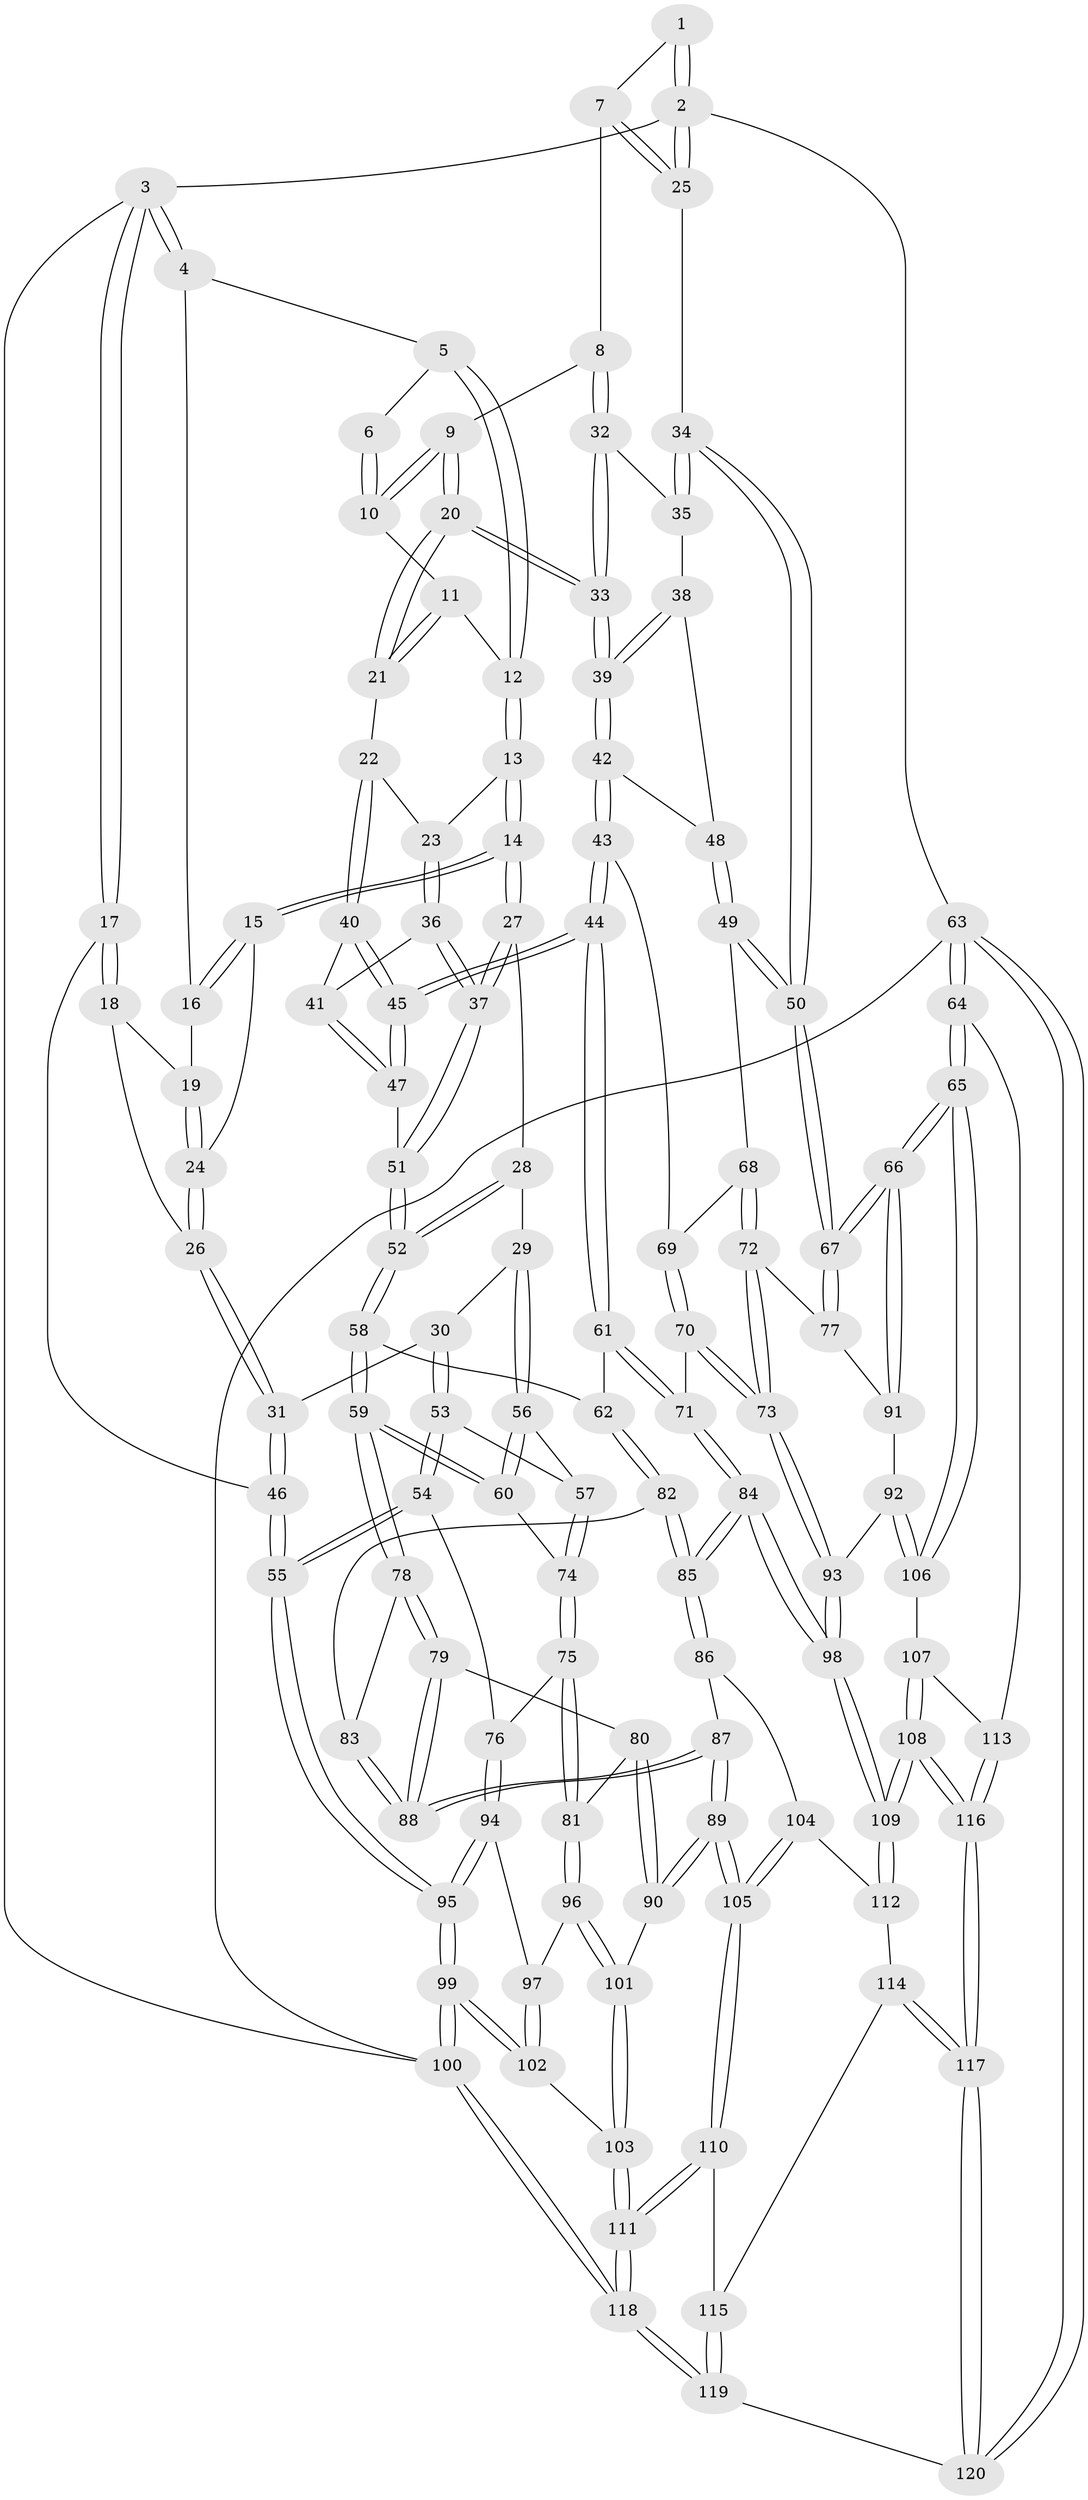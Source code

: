 // Generated by graph-tools (version 1.1) at 2025/00/03/09/25 05:00:43]
// undirected, 120 vertices, 297 edges
graph export_dot {
graph [start="1"]
  node [color=gray90,style=filled];
  1 [pos="+0.964443793492584+0"];
  2 [pos="+1+0"];
  3 [pos="+0+0"];
  4 [pos="+0.23007461845540514+0"];
  5 [pos="+0.2555499524723376+0"];
  6 [pos="+0.6407778615972468+0"];
  7 [pos="+0.8590236226034398+0.10358761808334938"];
  8 [pos="+0.8291293144158551+0.14751294309774018"];
  9 [pos="+0.7189115271708377+0.1097434797576831"];
  10 [pos="+0.6334704723591447+0"];
  11 [pos="+0.5271803189457642+0.06992216412202688"];
  12 [pos="+0.3690522346858284+0.06822973862731334"];
  13 [pos="+0.3511980529068953+0.15629503663008923"];
  14 [pos="+0.2554248359009707+0.19588683895658468"];
  15 [pos="+0.22449308740790208+0.18139783794957223"];
  16 [pos="+0.15367725322550174+0"];
  17 [pos="+0+0.17085193833977702"];
  18 [pos="+0.008388948159161474+0.12298575788174189"];
  19 [pos="+0.04423669417318567+0.10789075656357744"];
  20 [pos="+0.6016560154667769+0.2127099597573222"];
  21 [pos="+0.5625407621296995+0.20578067753950166"];
  22 [pos="+0.5509705207261845+0.21167694401779805"];
  23 [pos="+0.376838192324851+0.18195522450302123"];
  24 [pos="+0.161794448887414+0.1927053464713633"];
  25 [pos="+1+0.06638563493697872"];
  26 [pos="+0.10347840499986505+0.2633385607372993"];
  27 [pos="+0.25539285328485123+0.19622902312163945"];
  28 [pos="+0.2266114658443827+0.32282826673163983"];
  29 [pos="+0.13738192514447348+0.34868873031012915"];
  30 [pos="+0.12264814656934096+0.3442612214189232"];
  31 [pos="+0.08845635502320343+0.32282097541591104"];
  32 [pos="+0.8414191841124982+0.184881366305241"];
  33 [pos="+0.6667109946626029+0.3088919844639984"];
  34 [pos="+1+0.11328635815364417"];
  35 [pos="+0.8508758521942656+0.1974273995957196"];
  36 [pos="+0.39419682493536173+0.31041744819977013"];
  37 [pos="+0.3708261953592511+0.3617837704140294"];
  38 [pos="+0.8747780913740889+0.26293359750993317"];
  39 [pos="+0.6785893038466749+0.3808222137423038"];
  40 [pos="+0.5155209243066027+0.2775159480099033"];
  41 [pos="+0.4924028681827573+0.2915497548300381"];
  42 [pos="+0.6780039219833996+0.38653482734329875"];
  43 [pos="+0.6708737400092434+0.41040861570161585"];
  44 [pos="+0.5724639361330032+0.44900968233968336"];
  45 [pos="+0.5721806930650436+0.44870296019565287"];
  46 [pos="+0+0.35826548450134993"];
  47 [pos="+0.47312084990171166+0.38883323273562687"];
  48 [pos="+0.9421066965259515+0.35226207330442505"];
  49 [pos="+0.9882508866716331+0.39588556937957076"];
  50 [pos="+1+0.45221307819234313"];
  51 [pos="+0.368293898520933+0.3705418303961655"];
  52 [pos="+0.3308041871821303+0.40804518548657454"];
  53 [pos="+0.06898983065059475+0.49601924944076387"];
  54 [pos="+0.019807872752403508+0.5092537904273781"];
  55 [pos="+0+0.46041228647533"];
  56 [pos="+0.15122800606922435+0.38769060830949403"];
  57 [pos="+0.1494372934205141+0.5033417153674411"];
  58 [pos="+0.32590637664339045+0.44896591715581025"];
  59 [pos="+0.30665584831130216+0.48391849504104995"];
  60 [pos="+0.2776847345594243+0.4832638714776472"];
  61 [pos="+0.5579622740043048+0.47609229775210476"];
  62 [pos="+0.5126222412906193+0.49885355740499393"];
  63 [pos="+1+1"];
  64 [pos="+1+0.8841621774807907"];
  65 [pos="+1+0.8567644393825534"];
  66 [pos="+1+0.6404685427215643"];
  67 [pos="+1+0.4574654578683769"];
  68 [pos="+0.7785798828043393+0.47859971080238906"];
  69 [pos="+0.6784165103811369+0.41795766686125146"];
  70 [pos="+0.6869622592878193+0.5745548415985999"];
  71 [pos="+0.5959581245250051+0.5843784322925727"];
  72 [pos="+0.7913542286052149+0.5705917245828528"];
  73 [pos="+0.7594872470354439+0.6319196734329146"];
  74 [pos="+0.15542607728143593+0.5073745824512114"];
  75 [pos="+0.1571495823569123+0.5915698358975477"];
  76 [pos="+0.0802785869022542+0.603665362545842"];
  77 [pos="+0.8380616655210048+0.5693044069963428"];
  78 [pos="+0.30855196853786665+0.4955190433257172"];
  79 [pos="+0.31093509190196417+0.5204883585546323"];
  80 [pos="+0.24729888934155603+0.5743343290487865"];
  81 [pos="+0.1707592192631717+0.6070309404609269"];
  82 [pos="+0.48007357780800086+0.5480266008896808"];
  83 [pos="+0.48000271052353977+0.5480608173350153"];
  84 [pos="+0.5733457030608597+0.734643736855969"];
  85 [pos="+0.5297364085613738+0.7148630436454891"];
  86 [pos="+0.3807333199287555+0.6893730733763367"];
  87 [pos="+0.3635133412255783+0.6791234301999696"];
  88 [pos="+0.36153998203239895+0.6252746056592314"];
  89 [pos="+0.26989938419381015+0.7254739793446332"];
  90 [pos="+0.23841139636151418+0.7124046192713558"];
  91 [pos="+0.921215490896184+0.658524946885629"];
  92 [pos="+0.7867592541245375+0.6989381348563977"];
  93 [pos="+0.7582000106257573+0.6830223495898643"];
  94 [pos="+0.05988118199104585+0.6624787562026397"];
  95 [pos="+0+0.61111357834475"];
  96 [pos="+0.1867806592045673+0.6848686938500828"];
  97 [pos="+0.07942840171923157+0.6924407419816523"];
  98 [pos="+0.594461357707023+0.7609262238123932"];
  99 [pos="+0+0.8482919656005281"];
  100 [pos="+0+1"];
  101 [pos="+0.21019007659517608+0.7047178063597046"];
  102 [pos="+0.031397342615301235+0.8382287386501718"];
  103 [pos="+0.07358607196815935+0.8570715243983649"];
  104 [pos="+0.38955526833278414+0.7801660704703207"];
  105 [pos="+0.262574459671682+0.8746046216176184"];
  106 [pos="+0.8290718714832029+0.7776983363888693"];
  107 [pos="+0.8234464320888792+0.7937058273598134"];
  108 [pos="+0.6193727974515301+0.9343198921887373"];
  109 [pos="+0.5928484190019002+0.8135765580344436"];
  110 [pos="+0.2622526432847243+0.8776600129700746"];
  111 [pos="+0.12411684160693849+0.9029761653541061"];
  112 [pos="+0.4032800226576827+0.8373600353795503"];
  113 [pos="+0.836713676672209+0.90177340779091"];
  114 [pos="+0.38444310471764537+0.8644402162063936"];
  115 [pos="+0.28258983753911465+0.8941187321246447"];
  116 [pos="+0.6265539715342962+1"];
  117 [pos="+0.6212540545292562+1"];
  118 [pos="+0.09800417029414774+1"];
  119 [pos="+0.39020922526073365+1"];
  120 [pos="+0.617442617573108+1"];
  1 -- 2;
  1 -- 2;
  1 -- 7;
  2 -- 3;
  2 -- 25;
  2 -- 25;
  2 -- 63;
  3 -- 4;
  3 -- 4;
  3 -- 17;
  3 -- 17;
  3 -- 100;
  4 -- 5;
  4 -- 16;
  5 -- 6;
  5 -- 12;
  5 -- 12;
  6 -- 10;
  6 -- 10;
  7 -- 8;
  7 -- 25;
  7 -- 25;
  8 -- 9;
  8 -- 32;
  8 -- 32;
  9 -- 10;
  9 -- 10;
  9 -- 20;
  9 -- 20;
  10 -- 11;
  11 -- 12;
  11 -- 21;
  11 -- 21;
  12 -- 13;
  12 -- 13;
  13 -- 14;
  13 -- 14;
  13 -- 23;
  14 -- 15;
  14 -- 15;
  14 -- 27;
  14 -- 27;
  15 -- 16;
  15 -- 16;
  15 -- 24;
  16 -- 19;
  17 -- 18;
  17 -- 18;
  17 -- 46;
  18 -- 19;
  18 -- 26;
  19 -- 24;
  19 -- 24;
  20 -- 21;
  20 -- 21;
  20 -- 33;
  20 -- 33;
  21 -- 22;
  22 -- 23;
  22 -- 40;
  22 -- 40;
  23 -- 36;
  23 -- 36;
  24 -- 26;
  24 -- 26;
  25 -- 34;
  26 -- 31;
  26 -- 31;
  27 -- 28;
  27 -- 37;
  27 -- 37;
  28 -- 29;
  28 -- 52;
  28 -- 52;
  29 -- 30;
  29 -- 56;
  29 -- 56;
  30 -- 31;
  30 -- 53;
  30 -- 53;
  31 -- 46;
  31 -- 46;
  32 -- 33;
  32 -- 33;
  32 -- 35;
  33 -- 39;
  33 -- 39;
  34 -- 35;
  34 -- 35;
  34 -- 50;
  34 -- 50;
  35 -- 38;
  36 -- 37;
  36 -- 37;
  36 -- 41;
  37 -- 51;
  37 -- 51;
  38 -- 39;
  38 -- 39;
  38 -- 48;
  39 -- 42;
  39 -- 42;
  40 -- 41;
  40 -- 45;
  40 -- 45;
  41 -- 47;
  41 -- 47;
  42 -- 43;
  42 -- 43;
  42 -- 48;
  43 -- 44;
  43 -- 44;
  43 -- 69;
  44 -- 45;
  44 -- 45;
  44 -- 61;
  44 -- 61;
  45 -- 47;
  45 -- 47;
  46 -- 55;
  46 -- 55;
  47 -- 51;
  48 -- 49;
  48 -- 49;
  49 -- 50;
  49 -- 50;
  49 -- 68;
  50 -- 67;
  50 -- 67;
  51 -- 52;
  51 -- 52;
  52 -- 58;
  52 -- 58;
  53 -- 54;
  53 -- 54;
  53 -- 57;
  54 -- 55;
  54 -- 55;
  54 -- 76;
  55 -- 95;
  55 -- 95;
  56 -- 57;
  56 -- 60;
  56 -- 60;
  57 -- 74;
  57 -- 74;
  58 -- 59;
  58 -- 59;
  58 -- 62;
  59 -- 60;
  59 -- 60;
  59 -- 78;
  59 -- 78;
  60 -- 74;
  61 -- 62;
  61 -- 71;
  61 -- 71;
  62 -- 82;
  62 -- 82;
  63 -- 64;
  63 -- 64;
  63 -- 120;
  63 -- 120;
  63 -- 100;
  64 -- 65;
  64 -- 65;
  64 -- 113;
  65 -- 66;
  65 -- 66;
  65 -- 106;
  65 -- 106;
  66 -- 67;
  66 -- 67;
  66 -- 91;
  66 -- 91;
  67 -- 77;
  67 -- 77;
  68 -- 69;
  68 -- 72;
  68 -- 72;
  69 -- 70;
  69 -- 70;
  70 -- 71;
  70 -- 73;
  70 -- 73;
  71 -- 84;
  71 -- 84;
  72 -- 73;
  72 -- 73;
  72 -- 77;
  73 -- 93;
  73 -- 93;
  74 -- 75;
  74 -- 75;
  75 -- 76;
  75 -- 81;
  75 -- 81;
  76 -- 94;
  76 -- 94;
  77 -- 91;
  78 -- 79;
  78 -- 79;
  78 -- 83;
  79 -- 80;
  79 -- 88;
  79 -- 88;
  80 -- 81;
  80 -- 90;
  80 -- 90;
  81 -- 96;
  81 -- 96;
  82 -- 83;
  82 -- 85;
  82 -- 85;
  83 -- 88;
  83 -- 88;
  84 -- 85;
  84 -- 85;
  84 -- 98;
  84 -- 98;
  85 -- 86;
  85 -- 86;
  86 -- 87;
  86 -- 104;
  87 -- 88;
  87 -- 88;
  87 -- 89;
  87 -- 89;
  89 -- 90;
  89 -- 90;
  89 -- 105;
  89 -- 105;
  90 -- 101;
  91 -- 92;
  92 -- 93;
  92 -- 106;
  92 -- 106;
  93 -- 98;
  93 -- 98;
  94 -- 95;
  94 -- 95;
  94 -- 97;
  95 -- 99;
  95 -- 99;
  96 -- 97;
  96 -- 101;
  96 -- 101;
  97 -- 102;
  97 -- 102;
  98 -- 109;
  98 -- 109;
  99 -- 100;
  99 -- 100;
  99 -- 102;
  99 -- 102;
  100 -- 118;
  100 -- 118;
  101 -- 103;
  101 -- 103;
  102 -- 103;
  103 -- 111;
  103 -- 111;
  104 -- 105;
  104 -- 105;
  104 -- 112;
  105 -- 110;
  105 -- 110;
  106 -- 107;
  107 -- 108;
  107 -- 108;
  107 -- 113;
  108 -- 109;
  108 -- 109;
  108 -- 116;
  108 -- 116;
  109 -- 112;
  109 -- 112;
  110 -- 111;
  110 -- 111;
  110 -- 115;
  111 -- 118;
  111 -- 118;
  112 -- 114;
  113 -- 116;
  113 -- 116;
  114 -- 115;
  114 -- 117;
  114 -- 117;
  115 -- 119;
  115 -- 119;
  116 -- 117;
  116 -- 117;
  117 -- 120;
  117 -- 120;
  118 -- 119;
  118 -- 119;
  119 -- 120;
}
